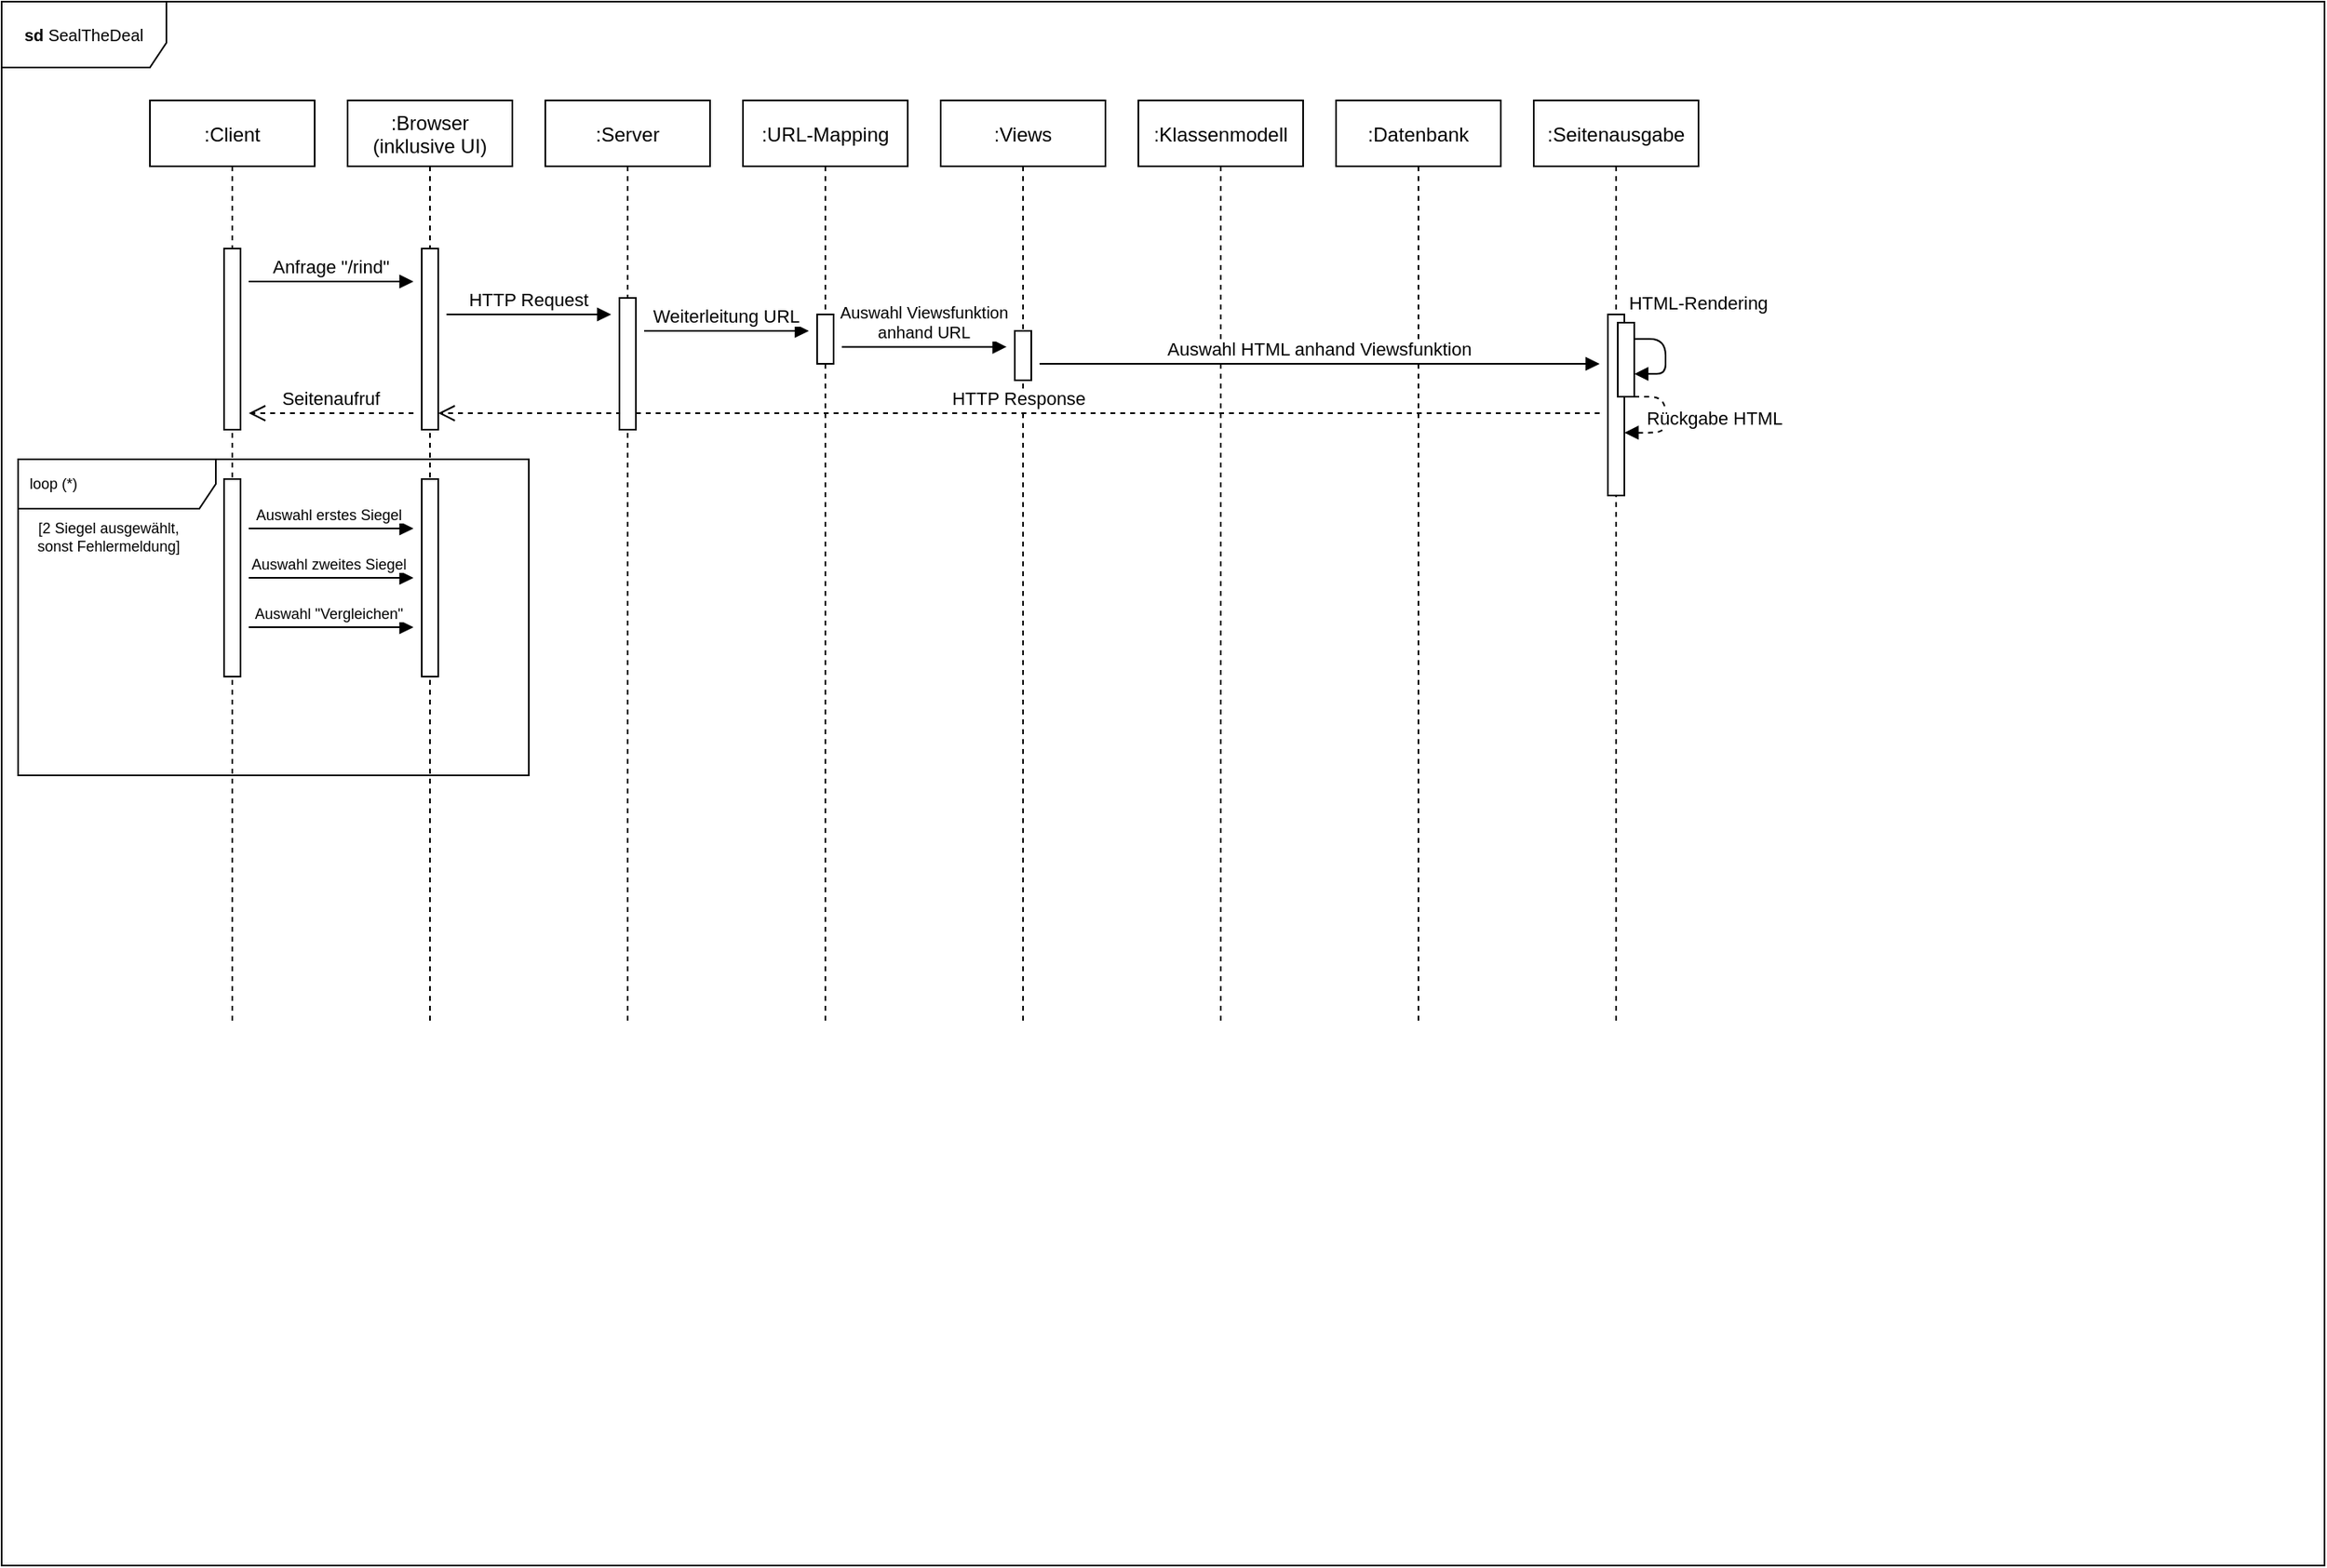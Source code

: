 <mxfile>
    <diagram id="AMog5M7C-SyizyRK8FtY" name="Page-1">
        <mxGraphModel dx="1018" dy="585" grid="1" gridSize="10" guides="1" tooltips="1" connect="1" arrows="1" fold="1" page="1" pageScale="1" pageWidth="850" pageHeight="1100" math="0" shadow="0">
            <root>
                <mxCell id="0"/>
                <mxCell id="1" parent="0"/>
                <mxCell id="WzlvB-GqqHu5pz_9l5KK-1" value="&lt;font style=&quot;font-size: 10px&quot;&gt;&lt;b&gt;sd &lt;/b&gt;SealTheDeal&lt;/font&gt;" style="shape=umlFrame;whiteSpace=wrap;html=1;width=100;height=40;" parent="1" vertex="1">
                    <mxGeometry x="380" y="20" width="1410" height="950" as="geometry"/>
                </mxCell>
                <mxCell id="3nuBFxr9cyL0pnOWT2aG-7" value="return" style="verticalAlign=bottom;endArrow=open;dashed=1;endSize=8;exitX=0;exitY=0.95;shadow=0;strokeWidth=1;" parent="1" edge="1">
                    <mxGeometry relative="1" as="geometry">
                        <mxPoint x="175" y="312.0" as="targetPoint"/>
                    </mxGeometry>
                </mxCell>
                <mxCell id="3nuBFxr9cyL0pnOWT2aG-8" value="dispatch" style="verticalAlign=bottom;endArrow=block;entryX=0;entryY=0;shadow=0;strokeWidth=1;" parent="1" edge="1">
                    <mxGeometry relative="1" as="geometry">
                        <mxPoint x="175" y="160.0" as="sourcePoint"/>
                    </mxGeometry>
                </mxCell>
                <mxCell id="WzlvB-GqqHu5pz_9l5KK-7" value=":Browser &#10;(inklusive UI)" style="shape=umlLifeline;perimeter=lifelinePerimeter;container=1;collapsible=0;recursiveResize=0;rounded=0;shadow=0;strokeWidth=1;" parent="1" vertex="1">
                    <mxGeometry x="590" y="80" width="100" height="560" as="geometry"/>
                </mxCell>
                <mxCell id="WzlvB-GqqHu5pz_9l5KK-37" value="" style="points=[];perimeter=orthogonalPerimeter;rounded=0;shadow=0;strokeWidth=1;" parent="WzlvB-GqqHu5pz_9l5KK-7" vertex="1">
                    <mxGeometry x="45" y="90" width="10" height="110" as="geometry"/>
                </mxCell>
                <mxCell id="9" value="Auswahl erstes Siegel " style="verticalAlign=bottom;endArrow=block;shadow=0;strokeWidth=1;fontSize=9;" edge="1" parent="WzlvB-GqqHu5pz_9l5KK-7">
                    <mxGeometry relative="1" as="geometry">
                        <mxPoint x="-60" y="260" as="sourcePoint"/>
                        <mxPoint x="40" y="260" as="targetPoint"/>
                    </mxGeometry>
                </mxCell>
                <mxCell id="11" value="Auswahl &quot;Vergleichen&quot; " style="verticalAlign=bottom;endArrow=block;shadow=0;strokeWidth=1;fontSize=9;" edge="1" parent="WzlvB-GqqHu5pz_9l5KK-7">
                    <mxGeometry relative="1" as="geometry">
                        <mxPoint x="-60" y="320" as="sourcePoint"/>
                        <mxPoint x="40" y="320" as="targetPoint"/>
                    </mxGeometry>
                </mxCell>
                <mxCell id="WzlvB-GqqHu5pz_9l5KK-9" value=":Client" style="shape=umlLifeline;perimeter=lifelinePerimeter;container=1;collapsible=0;recursiveResize=0;rounded=0;shadow=0;strokeWidth=1;" parent="1" vertex="1">
                    <mxGeometry x="470" y="80" width="100" height="560" as="geometry"/>
                </mxCell>
                <mxCell id="WzlvB-GqqHu5pz_9l5KK-29" value="" style="points=[];perimeter=orthogonalPerimeter;rounded=0;shadow=0;strokeWidth=1;" parent="WzlvB-GqqHu5pz_9l5KK-9" vertex="1">
                    <mxGeometry x="45" y="90" width="10" height="110" as="geometry"/>
                </mxCell>
                <mxCell id="WzlvB-GqqHu5pz_9l5KK-22" value=":Datenbank" style="shape=umlLifeline;perimeter=lifelinePerimeter;container=1;collapsible=0;recursiveResize=0;rounded=0;shadow=0;strokeWidth=1;" parent="1" vertex="1">
                    <mxGeometry x="1190" y="80" width="100" height="560" as="geometry"/>
                </mxCell>
                <mxCell id="WzlvB-GqqHu5pz_9l5KK-23" value=":URL-Mapping" style="shape=umlLifeline;perimeter=lifelinePerimeter;container=1;collapsible=0;recursiveResize=0;rounded=0;shadow=0;strokeWidth=1;" parent="1" vertex="1">
                    <mxGeometry x="830" y="80" width="100" height="560" as="geometry"/>
                </mxCell>
                <mxCell id="WzlvB-GqqHu5pz_9l5KK-38" value="" style="points=[];perimeter=orthogonalPerimeter;rounded=0;shadow=0;strokeWidth=1;" parent="WzlvB-GqqHu5pz_9l5KK-23" vertex="1">
                    <mxGeometry x="45" y="130" width="10" height="30" as="geometry"/>
                </mxCell>
                <mxCell id="WzlvB-GqqHu5pz_9l5KK-24" value=":Views" style="shape=umlLifeline;perimeter=lifelinePerimeter;container=1;collapsible=0;recursiveResize=0;rounded=0;shadow=0;strokeWidth=1;" parent="1" vertex="1">
                    <mxGeometry x="950" y="80" width="100" height="560" as="geometry"/>
                </mxCell>
                <mxCell id="WzlvB-GqqHu5pz_9l5KK-40" value="" style="points=[];perimeter=orthogonalPerimeter;rounded=0;shadow=0;strokeWidth=1;" parent="WzlvB-GqqHu5pz_9l5KK-24" vertex="1">
                    <mxGeometry x="45" y="140" width="10" height="30" as="geometry"/>
                </mxCell>
                <mxCell id="WzlvB-GqqHu5pz_9l5KK-41" value="Auswahl Viewsfunktion&#10;anhand URL" style="verticalAlign=bottom;endArrow=block;shadow=0;strokeWidth=1;fontSize=10;" parent="WzlvB-GqqHu5pz_9l5KK-24" edge="1">
                    <mxGeometry relative="1" as="geometry">
                        <mxPoint x="-60" y="149.69" as="sourcePoint"/>
                        <mxPoint x="40" y="149.69" as="targetPoint"/>
                    </mxGeometry>
                </mxCell>
                <mxCell id="WzlvB-GqqHu5pz_9l5KK-25" value=":Klassenmodell" style="shape=umlLifeline;perimeter=lifelinePerimeter;container=1;collapsible=0;recursiveResize=0;rounded=0;shadow=0;strokeWidth=1;" parent="1" vertex="1">
                    <mxGeometry x="1070" y="80" width="100" height="560" as="geometry"/>
                </mxCell>
                <mxCell id="WzlvB-GqqHu5pz_9l5KK-26" value=":Seitenausgabe" style="shape=umlLifeline;perimeter=lifelinePerimeter;container=1;collapsible=0;recursiveResize=0;rounded=0;shadow=0;strokeWidth=1;" parent="1" vertex="1">
                    <mxGeometry x="1310" y="80" width="100" height="560" as="geometry"/>
                </mxCell>
                <mxCell id="3" value="" style="points=[];perimeter=orthogonalPerimeter;rounded=0;shadow=0;strokeWidth=1;" vertex="1" parent="WzlvB-GqqHu5pz_9l5KK-26">
                    <mxGeometry x="45" y="130" width="10" height="110" as="geometry"/>
                </mxCell>
                <mxCell id="7" value="" style="points=[];perimeter=orthogonalPerimeter;rounded=0;shadow=0;strokeWidth=1;" vertex="1" parent="WzlvB-GqqHu5pz_9l5KK-26">
                    <mxGeometry x="51" y="135" width="10" height="45" as="geometry"/>
                </mxCell>
                <mxCell id="6" value="HTML-Rendering" style="verticalAlign=bottom;endArrow=block;shadow=0;strokeWidth=1;entryX=1;entryY=0.692;entryDx=0;entryDy=0;entryPerimeter=0;edgeStyle=orthogonalEdgeStyle;exitX=0.963;exitY=0.219;exitDx=0;exitDy=0;exitPerimeter=0;" edge="1" parent="WzlvB-GqqHu5pz_9l5KK-26" source="7" target="7">
                    <mxGeometry x="-0.32" y="24" relative="1" as="geometry">
                        <mxPoint x="66" y="135" as="sourcePoint"/>
                        <mxPoint x="160" y="140" as="targetPoint"/>
                        <Array as="points">
                            <mxPoint x="80" y="145"/>
                            <mxPoint x="80" y="166"/>
                        </Array>
                        <mxPoint x="-4" y="-14" as="offset"/>
                    </mxGeometry>
                </mxCell>
                <mxCell id="8" value="HTTP Response" style="verticalAlign=bottom;endArrow=open;dashed=1;endSize=8;shadow=0;strokeWidth=1;" edge="1" parent="WzlvB-GqqHu5pz_9l5KK-26" target="WzlvB-GqqHu5pz_9l5KK-37">
                    <mxGeometry relative="1" as="geometry">
                        <mxPoint x="-60" y="190" as="targetPoint"/>
                        <mxPoint x="40" y="190" as="sourcePoint"/>
                    </mxGeometry>
                </mxCell>
                <mxCell id="17" value="Rückgabe HTML" style="verticalAlign=bottom;endArrow=block;shadow=0;strokeWidth=1;entryX=1.009;entryY=0.653;entryDx=0;entryDy=0;entryPerimeter=0;edgeStyle=orthogonalEdgeStyle;exitX=0.963;exitY=0.219;exitDx=0;exitDy=0;exitPerimeter=0;dashed=1;" edge="1" parent="WzlvB-GqqHu5pz_9l5KK-26" target="3">
                    <mxGeometry x="0.242" y="30" relative="1" as="geometry">
                        <mxPoint x="61.0" y="179.995" as="sourcePoint"/>
                        <mxPoint x="61.37" y="201.28" as="targetPoint"/>
                        <Array as="points">
                            <mxPoint x="80" y="180"/>
                            <mxPoint x="80" y="202"/>
                        </Array>
                        <mxPoint x="30" y="-30" as="offset"/>
                    </mxGeometry>
                </mxCell>
                <mxCell id="WzlvB-GqqHu5pz_9l5KK-30" value="Anfrage &quot;/rind&quot;" style="verticalAlign=bottom;endArrow=block;shadow=0;strokeWidth=1;" parent="1" edge="1">
                    <mxGeometry relative="1" as="geometry">
                        <mxPoint x="530" y="190" as="sourcePoint"/>
                        <mxPoint x="630" y="190" as="targetPoint"/>
                    </mxGeometry>
                </mxCell>
                <mxCell id="WzlvB-GqqHu5pz_9l5KK-31" value=":Server" style="shape=umlLifeline;perimeter=lifelinePerimeter;container=1;collapsible=0;recursiveResize=0;rounded=0;shadow=0;strokeWidth=1;" parent="1" vertex="1">
                    <mxGeometry x="710" y="80" width="100" height="560" as="geometry"/>
                </mxCell>
                <mxCell id="WzlvB-GqqHu5pz_9l5KK-33" value="" style="points=[];perimeter=orthogonalPerimeter;rounded=0;shadow=0;strokeWidth=1;" parent="WzlvB-GqqHu5pz_9l5KK-31" vertex="1">
                    <mxGeometry x="45" y="120" width="10" height="80" as="geometry"/>
                </mxCell>
                <mxCell id="WzlvB-GqqHu5pz_9l5KK-34" value="HTTP Request" style="verticalAlign=bottom;endArrow=block;shadow=0;strokeWidth=1;" parent="1" edge="1">
                    <mxGeometry relative="1" as="geometry">
                        <mxPoint x="650" y="210" as="sourcePoint"/>
                        <mxPoint x="750" y="210" as="targetPoint"/>
                    </mxGeometry>
                </mxCell>
                <mxCell id="WzlvB-GqqHu5pz_9l5KK-35" value="Seitenaufruf" style="verticalAlign=bottom;endArrow=open;dashed=1;endSize=8;shadow=0;strokeWidth=1;" parent="1" edge="1">
                    <mxGeometry relative="1" as="geometry">
                        <mxPoint x="530" y="270" as="targetPoint"/>
                        <mxPoint x="630" y="270" as="sourcePoint"/>
                    </mxGeometry>
                </mxCell>
                <mxCell id="WzlvB-GqqHu5pz_9l5KK-39" value="Weiterleitung URL" style="verticalAlign=bottom;endArrow=block;shadow=0;strokeWidth=1;" parent="1" edge="1">
                    <mxGeometry relative="1" as="geometry">
                        <mxPoint x="770" y="220" as="sourcePoint"/>
                        <mxPoint x="870" y="220" as="targetPoint"/>
                    </mxGeometry>
                </mxCell>
                <mxCell id="WzlvB-GqqHu5pz_9l5KK-44" value="Auswahl HTML anhand Viewsfunktion" style="verticalAlign=bottom;endArrow=block;shadow=0;strokeWidth=1;" parent="1" edge="1">
                    <mxGeometry relative="1" as="geometry">
                        <mxPoint x="1010" y="240" as="sourcePoint"/>
                        <mxPoint x="1350" y="240" as="targetPoint"/>
                    </mxGeometry>
                </mxCell>
                <mxCell id="10" value="Auswahl zweites Siegel " style="verticalAlign=bottom;endArrow=block;shadow=0;strokeWidth=1;fontSize=9;" edge="1" parent="1">
                    <mxGeometry relative="1" as="geometry">
                        <mxPoint x="530" y="370" as="sourcePoint"/>
                        <mxPoint x="630" y="370" as="targetPoint"/>
                    </mxGeometry>
                </mxCell>
                <mxCell id="15" value="loop (*)" style="shape=umlFrame;whiteSpace=wrap;html=1;width=120;height=30;boundedLbl=1;verticalAlign=middle;align=left;spacingLeft=5;fontSize=9;" vertex="1" parent="1">
                    <mxGeometry x="390" y="298" width="310" height="192" as="geometry"/>
                </mxCell>
                <mxCell id="16" value="[2 Siegel ausgewählt, sonst Fehlermeldung]" style="text;html=1;strokeColor=none;fillColor=none;align=center;verticalAlign=middle;whiteSpace=wrap;rounded=0;fontSize=9;" vertex="1" parent="1">
                    <mxGeometry x="400" y="330" width="90" height="30" as="geometry"/>
                </mxCell>
                <mxCell id="18" value="" style="points=[];perimeter=orthogonalPerimeter;rounded=0;shadow=0;strokeWidth=1;" vertex="1" parent="1">
                    <mxGeometry x="515" y="310" width="10" height="120" as="geometry"/>
                </mxCell>
                <mxCell id="19" value="" style="points=[];perimeter=orthogonalPerimeter;rounded=0;shadow=0;strokeWidth=1;" vertex="1" parent="1">
                    <mxGeometry x="635" y="310" width="10" height="120" as="geometry"/>
                </mxCell>
            </root>
        </mxGraphModel>
    </diagram>
</mxfile>
